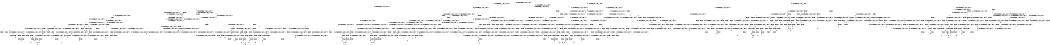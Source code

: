 digraph BCG {
size = "7, 10.5";
center = TRUE;
node [shape = circle];
0 [peripheries = 2];
0 -> 1 [label = "EX !0 !ATOMIC_EXCH_BRANCH (2, +1, TRUE, +0, 2, TRUE) !{0}"];
0 -> 2 [label = "EX !2 !ATOMIC_EXCH_BRANCH (1, +0, FALSE, +0, 1, TRUE) !{0}"];
0 -> 3 [label = "EX !1 !ATOMIC_EXCH_BRANCH (1, +1, TRUE, +0, 2, TRUE) !{0}"];
0 -> 4 [label = "EX !0 !ATOMIC_EXCH_BRANCH (2, +1, TRUE, +0, 2, TRUE) !{0}"];
1 -> 5 [label = "EX !2 !ATOMIC_EXCH_BRANCH (1, +0, FALSE, +0, 1, TRUE) !{0}"];
1 -> 6 [label = "EX !1 !ATOMIC_EXCH_BRANCH (1, +1, TRUE, +0, 2, TRUE) !{0}"];
1 -> 7 [label = "TERMINATE !0"];
2 -> 2 [label = "EX !2 !ATOMIC_EXCH_BRANCH (1, +0, FALSE, +0, 1, TRUE) !{0, 2}"];
2 -> 8 [label = "EX !0 !ATOMIC_EXCH_BRANCH (2, +1, TRUE, +0, 2, TRUE) !{0, 2}"];
2 -> 9 [label = "EX !1 !ATOMIC_EXCH_BRANCH (1, +1, TRUE, +0, 2, TRUE) !{0, 2}"];
2 -> 10 [label = "EX !0 !ATOMIC_EXCH_BRANCH (2, +1, TRUE, +0, 2, TRUE) !{0, 2}"];
3 -> 11 [label = "EX !0 !ATOMIC_EXCH_BRANCH (2, +1, TRUE, +0, 2, TRUE) !{0, 1}"];
3 -> 12 [label = "EX !2 !ATOMIC_EXCH_BRANCH (1, +0, FALSE, +0, 1, FALSE) !{0, 1}"];
3 -> 13 [label = "TERMINATE !1"];
3 -> 14 [label = "EX !0 !ATOMIC_EXCH_BRANCH (2, +1, TRUE, +0, 2, TRUE) !{0, 1}"];
4 -> 15 [label = "EX !2 !ATOMIC_EXCH_BRANCH (1, +0, FALSE, +0, 1, TRUE) !{0}"];
4 -> 16 [label = "EX !1 !ATOMIC_EXCH_BRANCH (1, +1, TRUE, +0, 2, TRUE) !{0}"];
4 -> 17 [label = "TERMINATE !0"];
5 -> 5 [label = "EX !2 !ATOMIC_EXCH_BRANCH (1, +0, FALSE, +0, 1, TRUE) !{0, 2}"];
5 -> 18 [label = "EX !1 !ATOMIC_EXCH_BRANCH (1, +1, TRUE, +0, 2, TRUE) !{0, 2}"];
5 -> 19 [label = "TERMINATE !0"];
6 -> 20 [label = "EX !2 !ATOMIC_EXCH_BRANCH (1, +0, FALSE, +0, 1, FALSE) !{0, 1}"];
6 -> 21 [label = "TERMINATE !0"];
6 -> 22 [label = "TERMINATE !1"];
7 -> 23 [label = "EX !1 !ATOMIC_EXCH_BRANCH (1, +1, TRUE, +0, 2, TRUE) !{1}"];
7 -> 24 [label = "EX !2 !ATOMIC_EXCH_BRANCH (1, +0, FALSE, +0, 1, TRUE) !{1}"];
7 -> 25 [label = "EX !1 !ATOMIC_EXCH_BRANCH (1, +1, TRUE, +0, 2, TRUE) !{1}"];
8 -> 5 [label = "EX !2 !ATOMIC_EXCH_BRANCH (1, +0, FALSE, +0, 1, TRUE) !{0, 2}"];
8 -> 18 [label = "EX !1 !ATOMIC_EXCH_BRANCH (1, +1, TRUE, +0, 2, TRUE) !{0, 2}"];
8 -> 19 [label = "TERMINATE !0"];
9 -> 12 [label = "EX !2 !ATOMIC_EXCH_BRANCH (1, +0, FALSE, +0, 1, FALSE) !{0, 1, 2}"];
9 -> 26 [label = "EX !0 !ATOMIC_EXCH_BRANCH (2, +1, TRUE, +0, 2, TRUE) !{0, 1, 2}"];
9 -> 27 [label = "TERMINATE !1"];
9 -> 28 [label = "EX !0 !ATOMIC_EXCH_BRANCH (2, +1, TRUE, +0, 2, TRUE) !{0, 1, 2}"];
10 -> 29 [label = "EX !2 !ATOMIC_EXCH_BRANCH (1, +0, FALSE, +0, 1, TRUE) !{0, 2}"];
10 -> 30 [label = "EX !2 !ATOMIC_EXCH_BRANCH (1, +0, FALSE, +0, 1, TRUE) !{0, 2}"];
10 -> 31 [label = "EX !1 !ATOMIC_EXCH_BRANCH (1, +1, TRUE, +0, 2, TRUE) !{0, 2}"];
10 -> 32 [label = "TERMINATE !0"];
11 -> 20 [label = "EX !2 !ATOMIC_EXCH_BRANCH (1, +0, FALSE, +0, 1, FALSE) !{0, 1}"];
11 -> 21 [label = "TERMINATE !0"];
11 -> 22 [label = "TERMINATE !1"];
12 -> 33 [label = "EX !2 !ATOMIC_EXCH_BRANCH (2, +0, FALSE, +0, 1, TRUE) !{0, 1, 2}"];
12 -> 34 [label = "EX !0 !ATOMIC_EXCH_BRANCH (2, +1, TRUE, +0, 2, TRUE) !{0, 1, 2}"];
12 -> 35 [label = "TERMINATE !1"];
12 -> 36 [label = "EX !0 !ATOMIC_EXCH_BRANCH (2, +1, TRUE, +0, 2, TRUE) !{0, 1, 2}"];
13 -> 37 [label = "EX !0 !ATOMIC_EXCH_BRANCH (2, +1, TRUE, +0, 2, TRUE) !{0}"];
13 -> 38 [label = "EX !2 !ATOMIC_EXCH_BRANCH (1, +0, FALSE, +0, 1, FALSE) !{0}"];
13 -> 39 [label = "EX !0 !ATOMIC_EXCH_BRANCH (2, +1, TRUE, +0, 2, TRUE) !{0}"];
14 -> 40 [label = "EX !2 !ATOMIC_EXCH_BRANCH (1, +0, FALSE, +0, 1, FALSE) !{0, 1}"];
14 -> 41 [label = "TERMINATE !0"];
14 -> 42 [label = "TERMINATE !1"];
15 -> 15 [label = "EX !2 !ATOMIC_EXCH_BRANCH (1, +0, FALSE, +0, 1, TRUE) !{0, 2}"];
15 -> 43 [label = "EX !1 !ATOMIC_EXCH_BRANCH (1, +1, TRUE, +0, 2, TRUE) !{0, 2}"];
15 -> 44 [label = "TERMINATE !0"];
16 -> 45 [label = "EX !2 !ATOMIC_EXCH_BRANCH (1, +0, FALSE, +0, 1, FALSE) !{0, 1}"];
16 -> 46 [label = "TERMINATE !0"];
16 -> 47 [label = "TERMINATE !1"];
17 -> 48 [label = "EX !1 !ATOMIC_EXCH_BRANCH (1, +1, TRUE, +0, 2, TRUE) !{1}"];
17 -> 49 [label = "EX !2 !ATOMIC_EXCH_BRANCH (1, +0, FALSE, +0, 1, TRUE) !{1}"];
18 -> 20 [label = "EX !2 !ATOMIC_EXCH_BRANCH (1, +0, FALSE, +0, 1, FALSE) !{0, 1, 2}"];
18 -> 50 [label = "TERMINATE !0"];
18 -> 51 [label = "TERMINATE !1"];
19 -> 24 [label = "EX !2 !ATOMIC_EXCH_BRANCH (1, +0, FALSE, +0, 1, TRUE) !{1, 2}"];
19 -> 52 [label = "EX !1 !ATOMIC_EXCH_BRANCH (1, +1, TRUE, +0, 2, TRUE) !{1, 2}"];
19 -> 53 [label = "EX !1 !ATOMIC_EXCH_BRANCH (1, +1, TRUE, +0, 2, TRUE) !{1, 2}"];
20 -> 54 [label = "EX !2 !ATOMIC_EXCH_BRANCH (2, +0, FALSE, +0, 1, FALSE) !{0, 1, 2}"];
20 -> 55 [label = "TERMINATE !0"];
20 -> 56 [label = "TERMINATE !1"];
21 -> 57 [label = "EX !2 !ATOMIC_EXCH_BRANCH (1, +0, FALSE, +0, 1, FALSE) !{1}"];
21 -> 58 [label = "TERMINATE !1"];
22 -> 59 [label = "EX !2 !ATOMIC_EXCH_BRANCH (1, +0, FALSE, +0, 1, FALSE) !{0}"];
22 -> 60 [label = "TERMINATE !0"];
23 -> 57 [label = "EX !2 !ATOMIC_EXCH_BRANCH (1, +0, FALSE, +0, 1, FALSE) !{1}"];
23 -> 58 [label = "TERMINATE !1"];
24 -> 24 [label = "EX !2 !ATOMIC_EXCH_BRANCH (1, +0, FALSE, +0, 1, TRUE) !{1, 2}"];
24 -> 52 [label = "EX !1 !ATOMIC_EXCH_BRANCH (1, +1, TRUE, +0, 2, TRUE) !{1, 2}"];
24 -> 53 [label = "EX !1 !ATOMIC_EXCH_BRANCH (1, +1, TRUE, +0, 2, TRUE) !{1, 2}"];
25 -> 61 [label = "EX !2 !ATOMIC_EXCH_BRANCH (1, +0, FALSE, +0, 1, FALSE) !{1}"];
25 -> 62 [label = "TERMINATE !1"];
26 -> 20 [label = "EX !2 !ATOMIC_EXCH_BRANCH (1, +0, FALSE, +0, 1, FALSE) !{0, 1, 2}"];
26 -> 50 [label = "TERMINATE !0"];
26 -> 51 [label = "TERMINATE !1"];
27 -> 38 [label = "EX !2 !ATOMIC_EXCH_BRANCH (1, +0, FALSE, +0, 1, FALSE) !{0, 2}"];
27 -> 63 [label = "EX !0 !ATOMIC_EXCH_BRANCH (2, +1, TRUE, +0, 2, TRUE) !{0, 2}"];
27 -> 64 [label = "EX !0 !ATOMIC_EXCH_BRANCH (2, +1, TRUE, +0, 2, TRUE) !{0, 2}"];
28 -> 65 [label = "EX !2 !ATOMIC_EXCH_BRANCH (1, +0, FALSE, +0, 1, FALSE) !{0, 1, 2}"];
28 -> 66 [label = "TERMINATE !0"];
28 -> 67 [label = "TERMINATE !1"];
29 -> 29 [label = "EX !2 !ATOMIC_EXCH_BRANCH (1, +0, FALSE, +0, 1, TRUE) !{0, 2}"];
29 -> 68 [label = "EX !1 !ATOMIC_EXCH_BRANCH (1, +1, TRUE, +0, 2, TRUE) !{0, 2}"];
29 -> 69 [label = "TERMINATE !0"];
30 -> 29 [label = "EX !2 !ATOMIC_EXCH_BRANCH (1, +0, FALSE, +0, 1, TRUE) !{0, 2}"];
30 -> 30 [label = "EX !2 !ATOMIC_EXCH_BRANCH (1, +0, FALSE, +0, 1, TRUE) !{0, 2}"];
30 -> 31 [label = "EX !1 !ATOMIC_EXCH_BRANCH (1, +1, TRUE, +0, 2, TRUE) !{0, 2}"];
30 -> 32 [label = "TERMINATE !0"];
31 -> 70 [label = "EX !2 !ATOMIC_EXCH_BRANCH (1, +0, FALSE, +0, 1, FALSE) !{0, 1, 2}"];
31 -> 71 [label = "TERMINATE !0"];
31 -> 72 [label = "TERMINATE !1"];
32 -> 73 [label = "EX !2 !ATOMIC_EXCH_BRANCH (1, +0, FALSE, +0, 1, TRUE) !{1, 2}"];
32 -> 74 [label = "EX !1 !ATOMIC_EXCH_BRANCH (1, +1, TRUE, +0, 2, TRUE) !{1, 2}"];
33 -> 12 [label = "EX !2 !ATOMIC_EXCH_BRANCH (1, +0, FALSE, +0, 1, FALSE) !{0, 1, 2}"];
33 -> 26 [label = "EX !0 !ATOMIC_EXCH_BRANCH (2, +1, TRUE, +0, 2, TRUE) !{0, 1, 2}"];
33 -> 27 [label = "TERMINATE !1"];
33 -> 28 [label = "EX !0 !ATOMIC_EXCH_BRANCH (2, +1, TRUE, +0, 2, TRUE) !{0, 1, 2}"];
34 -> 54 [label = "EX !2 !ATOMIC_EXCH_BRANCH (2, +0, FALSE, +0, 1, FALSE) !{0, 1, 2}"];
34 -> 55 [label = "TERMINATE !0"];
34 -> 56 [label = "TERMINATE !1"];
35 -> 75 [label = "EX !2 !ATOMIC_EXCH_BRANCH (2, +0, FALSE, +0, 1, TRUE) !{0, 2}"];
35 -> 76 [label = "EX !0 !ATOMIC_EXCH_BRANCH (2, +1, TRUE, +0, 2, TRUE) !{0, 2}"];
35 -> 77 [label = "EX !0 !ATOMIC_EXCH_BRANCH (2, +1, TRUE, +0, 2, TRUE) !{0, 2}"];
36 -> 78 [label = "EX !2 !ATOMIC_EXCH_BRANCH (2, +0, FALSE, +0, 1, FALSE) !{0, 1, 2}"];
36 -> 79 [label = "TERMINATE !0"];
36 -> 80 [label = "TERMINATE !1"];
37 -> 59 [label = "EX !2 !ATOMIC_EXCH_BRANCH (1, +0, FALSE, +0, 1, FALSE) !{0}"];
37 -> 60 [label = "TERMINATE !0"];
38 -> 75 [label = "EX !2 !ATOMIC_EXCH_BRANCH (2, +0, FALSE, +0, 1, TRUE) !{0, 2}"];
38 -> 76 [label = "EX !0 !ATOMIC_EXCH_BRANCH (2, +1, TRUE, +0, 2, TRUE) !{0, 2}"];
38 -> 77 [label = "EX !0 !ATOMIC_EXCH_BRANCH (2, +1, TRUE, +0, 2, TRUE) !{0, 2}"];
39 -> 81 [label = "EX !2 !ATOMIC_EXCH_BRANCH (1, +0, FALSE, +0, 1, FALSE) !{0}"];
39 -> 82 [label = "TERMINATE !0"];
40 -> 83 [label = "EX !2 !ATOMIC_EXCH_BRANCH (2, +0, FALSE, +0, 1, FALSE) !{0, 1, 2}"];
40 -> 84 [label = "TERMINATE !0"];
40 -> 85 [label = "TERMINATE !1"];
41 -> 86 [label = "EX !2 !ATOMIC_EXCH_BRANCH (1, +0, FALSE, +0, 1, FALSE) !{1}"];
41 -> 87 [label = "TERMINATE !1"];
42 -> 88 [label = "EX !2 !ATOMIC_EXCH_BRANCH (1, +0, FALSE, +0, 1, FALSE) !{0}"];
42 -> 89 [label = "TERMINATE !0"];
43 -> 45 [label = "EX !2 !ATOMIC_EXCH_BRANCH (1, +0, FALSE, +0, 1, FALSE) !{0, 1, 2}"];
43 -> 90 [label = "TERMINATE !0"];
43 -> 91 [label = "TERMINATE !1"];
44 -> 49 [label = "EX !2 !ATOMIC_EXCH_BRANCH (1, +0, FALSE, +0, 1, TRUE) !{1, 2}"];
44 -> 92 [label = "EX !1 !ATOMIC_EXCH_BRANCH (1, +1, TRUE, +0, 2, TRUE) !{1, 2}"];
45 -> 93 [label = "EX !2 !ATOMIC_EXCH_BRANCH (2, +0, FALSE, +0, 1, FALSE) !{0, 1, 2}"];
45 -> 94 [label = "TERMINATE !0"];
45 -> 95 [label = "TERMINATE !1"];
46 -> 96 [label = "EX !2 !ATOMIC_EXCH_BRANCH (1, +0, FALSE, +0, 1, FALSE) !{1}"];
46 -> 97 [label = "TERMINATE !1"];
47 -> 81 [label = "EX !2 !ATOMIC_EXCH_BRANCH (1, +0, FALSE, +0, 1, FALSE) !{0}"];
47 -> 82 [label = "TERMINATE !0"];
48 -> 96 [label = "EX !2 !ATOMIC_EXCH_BRANCH (1, +0, FALSE, +0, 1, FALSE) !{1}"];
48 -> 97 [label = "TERMINATE !1"];
49 -> 49 [label = "EX !2 !ATOMIC_EXCH_BRANCH (1, +0, FALSE, +0, 1, TRUE) !{1, 2}"];
49 -> 92 [label = "EX !1 !ATOMIC_EXCH_BRANCH (1, +1, TRUE, +0, 2, TRUE) !{1, 2}"];
50 -> 57 [label = "EX !2 !ATOMIC_EXCH_BRANCH (1, +0, FALSE, +0, 1, FALSE) !{1, 2}"];
50 -> 98 [label = "TERMINATE !1"];
51 -> 59 [label = "EX !2 !ATOMIC_EXCH_BRANCH (1, +0, FALSE, +0, 1, FALSE) !{0, 2}"];
51 -> 99 [label = "TERMINATE !0"];
52 -> 57 [label = "EX !2 !ATOMIC_EXCH_BRANCH (1, +0, FALSE, +0, 1, FALSE) !{1, 2}"];
52 -> 98 [label = "TERMINATE !1"];
53 -> 100 [label = "EX !2 !ATOMIC_EXCH_BRANCH (1, +0, FALSE, +0, 1, FALSE) !{1, 2}"];
53 -> 101 [label = "EX !2 !ATOMIC_EXCH_BRANCH (1, +0, FALSE, +0, 1, FALSE) !{1, 2}"];
53 -> 102 [label = "TERMINATE !1"];
54 -> 103 [label = "TERMINATE !0"];
54 -> 104 [label = "TERMINATE !2"];
54 -> 105 [label = "TERMINATE !1"];
55 -> 106 [label = "EX !2 !ATOMIC_EXCH_BRANCH (2, +0, FALSE, +0, 1, FALSE) !{1, 2}"];
55 -> 107 [label = "TERMINATE !1"];
56 -> 108 [label = "EX !2 !ATOMIC_EXCH_BRANCH (2, +0, FALSE, +0, 1, FALSE) !{0, 2}"];
56 -> 109 [label = "TERMINATE !0"];
57 -> 106 [label = "EX !2 !ATOMIC_EXCH_BRANCH (2, +0, FALSE, +0, 1, FALSE) !{1, 2}"];
57 -> 107 [label = "TERMINATE !1"];
58 -> 110 [label = "EX !2 !ATOMIC_EXCH_BRANCH (1, +0, FALSE, +0, 1, FALSE) !{2}"];
58 -> 111 [label = "EX !2 !ATOMIC_EXCH_BRANCH (1, +0, FALSE, +0, 1, FALSE) !{2}"];
59 -> 108 [label = "EX !2 !ATOMIC_EXCH_BRANCH (2, +0, FALSE, +0, 1, FALSE) !{0, 2}"];
59 -> 109 [label = "TERMINATE !0"];
60 -> 112 [label = "EX !2 !ATOMIC_EXCH_BRANCH (1, +0, FALSE, +0, 1, FALSE) !{1, 2}"];
61 -> 113 [label = "EX !2 !ATOMIC_EXCH_BRANCH (2, +0, FALSE, +0, 1, FALSE) !{1, 2}"];
61 -> 114 [label = "TERMINATE !1"];
62 -> 115 [label = "EX !2 !ATOMIC_EXCH_BRANCH (1, +0, FALSE, +0, 1, FALSE) !{2}"];
63 -> 59 [label = "EX !2 !ATOMIC_EXCH_BRANCH (1, +0, FALSE, +0, 1, FALSE) !{0, 2}"];
63 -> 99 [label = "TERMINATE !0"];
64 -> 116 [label = "EX !2 !ATOMIC_EXCH_BRANCH (1, +0, FALSE, +0, 1, FALSE) !{0, 2}"];
64 -> 117 [label = "EX !2 !ATOMIC_EXCH_BRANCH (1, +0, FALSE, +0, 1, FALSE) !{0, 2}"];
64 -> 118 [label = "TERMINATE !0"];
65 -> 78 [label = "EX !2 !ATOMIC_EXCH_BRANCH (2, +0, FALSE, +0, 1, FALSE) !{0, 1, 2}"];
65 -> 79 [label = "TERMINATE !0"];
65 -> 80 [label = "TERMINATE !1"];
66 -> 119 [label = "EX !2 !ATOMIC_EXCH_BRANCH (1, +0, FALSE, +0, 1, FALSE) !{1, 2}"];
66 -> 120 [label = "TERMINATE !1"];
67 -> 121 [label = "EX !2 !ATOMIC_EXCH_BRANCH (1, +0, FALSE, +0, 1, FALSE) !{0, 2}"];
67 -> 122 [label = "TERMINATE !0"];
68 -> 123 [label = "EX !2 !ATOMIC_EXCH_BRANCH (1, +0, FALSE, +0, 1, FALSE) !{0, 1, 2}"];
68 -> 124 [label = "TERMINATE !0"];
68 -> 125 [label = "TERMINATE !1"];
69 -> 126 [label = "EX !2 !ATOMIC_EXCH_BRANCH (1, +0, FALSE, +0, 1, TRUE) !{1, 2}"];
69 -> 127 [label = "EX !1 !ATOMIC_EXCH_BRANCH (1, +1, TRUE, +0, 2, TRUE) !{1, 2}"];
70 -> 128 [label = "EX !2 !ATOMIC_EXCH_BRANCH (2, +0, FALSE, +0, 1, FALSE) !{0, 1, 2}"];
70 -> 129 [label = "TERMINATE !0"];
70 -> 130 [label = "TERMINATE !1"];
71 -> 131 [label = "EX !2 !ATOMIC_EXCH_BRANCH (1, +0, FALSE, +0, 1, FALSE) !{1, 2}"];
71 -> 132 [label = "TERMINATE !1"];
72 -> 116 [label = "EX !2 !ATOMIC_EXCH_BRANCH (1, +0, FALSE, +0, 1, FALSE) !{0, 2}"];
72 -> 117 [label = "EX !2 !ATOMIC_EXCH_BRANCH (1, +0, FALSE, +0, 1, FALSE) !{0, 2}"];
72 -> 118 [label = "TERMINATE !0"];
73 -> 73 [label = "EX !2 !ATOMIC_EXCH_BRANCH (1, +0, FALSE, +0, 1, TRUE) !{1, 2}"];
73 -> 74 [label = "EX !1 !ATOMIC_EXCH_BRANCH (1, +1, TRUE, +0, 2, TRUE) !{1, 2}"];
74 -> 131 [label = "EX !2 !ATOMIC_EXCH_BRANCH (1, +0, FALSE, +0, 1, FALSE) !{1, 2}"];
74 -> 132 [label = "TERMINATE !1"];
75 -> 38 [label = "EX !2 !ATOMIC_EXCH_BRANCH (1, +0, FALSE, +0, 1, FALSE) !{0, 2}"];
75 -> 63 [label = "EX !0 !ATOMIC_EXCH_BRANCH (2, +1, TRUE, +0, 2, TRUE) !{0, 2}"];
75 -> 64 [label = "EX !0 !ATOMIC_EXCH_BRANCH (2, +1, TRUE, +0, 2, TRUE) !{0, 2}"];
76 -> 108 [label = "EX !2 !ATOMIC_EXCH_BRANCH (2, +0, FALSE, +0, 1, FALSE) !{0, 2}"];
76 -> 109 [label = "TERMINATE !0"];
77 -> 133 [label = "EX !2 !ATOMIC_EXCH_BRANCH (2, +0, FALSE, +0, 1, FALSE) !{0, 2}"];
77 -> 134 [label = "EX !2 !ATOMIC_EXCH_BRANCH (2, +0, FALSE, +0, 1, FALSE) !{0, 2}"];
77 -> 135 [label = "TERMINATE !0"];
78 -> 136 [label = "TERMINATE !0"];
78 -> 137 [label = "TERMINATE !2"];
78 -> 138 [label = "TERMINATE !1"];
79 -> 139 [label = "EX !2 !ATOMIC_EXCH_BRANCH (2, +0, FALSE, +0, 1, FALSE) !{1, 2}"];
79 -> 140 [label = "TERMINATE !1"];
80 -> 141 [label = "EX !2 !ATOMIC_EXCH_BRANCH (2, +0, FALSE, +0, 1, FALSE) !{0, 2}"];
80 -> 142 [label = "TERMINATE !0"];
81 -> 143 [label = "EX !2 !ATOMIC_EXCH_BRANCH (2, +0, FALSE, +0, 1, FALSE) !{0, 2}"];
81 -> 144 [label = "TERMINATE !0"];
82 -> 145 [label = "EX !2 !ATOMIC_EXCH_BRANCH (1, +0, FALSE, +0, 1, FALSE) !{1, 2}"];
83 -> 146 [label = "TERMINATE !0"];
83 -> 147 [label = "TERMINATE !2"];
83 -> 148 [label = "TERMINATE !1"];
84 -> 149 [label = "EX !2 !ATOMIC_EXCH_BRANCH (2, +0, FALSE, +0, 1, FALSE) !{1, 2}"];
84 -> 150 [label = "TERMINATE !1"];
85 -> 151 [label = "EX !2 !ATOMIC_EXCH_BRANCH (2, +0, FALSE, +0, 1, FALSE) !{0, 2}"];
85 -> 152 [label = "TERMINATE !0"];
86 -> 149 [label = "EX !2 !ATOMIC_EXCH_BRANCH (2, +0, FALSE, +0, 1, FALSE) !{1, 2}"];
86 -> 150 [label = "TERMINATE !1"];
87 -> 153 [label = "EX !2 !ATOMIC_EXCH_BRANCH (1, +0, FALSE, +0, 1, FALSE) !{2}"];
88 -> 151 [label = "EX !2 !ATOMIC_EXCH_BRANCH (2, +0, FALSE, +0, 1, FALSE) !{0, 2}"];
88 -> 152 [label = "TERMINATE !0"];
89 -> 154 [label = "EX !2 !ATOMIC_EXCH_BRANCH (1, +0, FALSE, +0, 1, FALSE) !{1, 2}"];
90 -> 96 [label = "EX !2 !ATOMIC_EXCH_BRANCH (1, +0, FALSE, +0, 1, FALSE) !{1, 2}"];
90 -> 155 [label = "TERMINATE !1"];
91 -> 81 [label = "EX !2 !ATOMIC_EXCH_BRANCH (1, +0, FALSE, +0, 1, FALSE) !{0, 2}"];
91 -> 156 [label = "TERMINATE !0"];
92 -> 96 [label = "EX !2 !ATOMIC_EXCH_BRANCH (1, +0, FALSE, +0, 1, FALSE) !{1, 2}"];
92 -> 155 [label = "TERMINATE !1"];
93 -> 157 [label = "TERMINATE !0"];
93 -> 158 [label = "TERMINATE !2"];
93 -> 159 [label = "TERMINATE !1"];
94 -> 160 [label = "EX !2 !ATOMIC_EXCH_BRANCH (2, +0, FALSE, +0, 1, FALSE) !{1, 2}"];
94 -> 161 [label = "TERMINATE !1"];
95 -> 143 [label = "EX !2 !ATOMIC_EXCH_BRANCH (2, +0, FALSE, +0, 1, FALSE) !{0, 2}"];
95 -> 144 [label = "TERMINATE !0"];
96 -> 160 [label = "EX !2 !ATOMIC_EXCH_BRANCH (2, +0, FALSE, +0, 1, FALSE) !{1, 2}"];
96 -> 161 [label = "TERMINATE !1"];
97 -> 162 [label = "EX !2 !ATOMIC_EXCH_BRANCH (1, +0, FALSE, +0, 1, FALSE) !{2}"];
98 -> 110 [label = "EX !2 !ATOMIC_EXCH_BRANCH (1, +0, FALSE, +0, 1, FALSE) !{2}"];
98 -> 111 [label = "EX !2 !ATOMIC_EXCH_BRANCH (1, +0, FALSE, +0, 1, FALSE) !{2}"];
99 -> 112 [label = "EX !2 !ATOMIC_EXCH_BRANCH (1, +0, FALSE, +0, 1, FALSE) !{1, 2}"];
100 -> 163 [label = "EX !2 !ATOMIC_EXCH_BRANCH (2, +0, FALSE, +0, 1, FALSE) !{1, 2}"];
100 -> 164 [label = "TERMINATE !1"];
101 -> 163 [label = "EX !2 !ATOMIC_EXCH_BRANCH (2, +0, FALSE, +0, 1, FALSE) !{1, 2}"];
101 -> 165 [label = "EX !2 !ATOMIC_EXCH_BRANCH (2, +0, FALSE, +0, 1, FALSE) !{1, 2}"];
101 -> 166 [label = "TERMINATE !1"];
102 -> 167 [label = "EX !2 !ATOMIC_EXCH_BRANCH (1, +0, FALSE, +0, 1, FALSE) !{2}"];
103 -> 168 [label = "TERMINATE !2"];
103 -> 169 [label = "TERMINATE !1"];
104 -> 170 [label = "TERMINATE !0"];
104 -> 171 [label = "TERMINATE !1"];
105 -> 172 [label = "TERMINATE !0"];
105 -> 173 [label = "TERMINATE !2"];
106 -> 168 [label = "TERMINATE !2"];
106 -> 169 [label = "TERMINATE !1"];
107 -> 174 [label = "EX !2 !ATOMIC_EXCH_BRANCH (2, +0, FALSE, +0, 1, FALSE) !{2}"];
107 -> 175 [label = "EX !2 !ATOMIC_EXCH_BRANCH (2, +0, FALSE, +0, 1, FALSE) !{2}"];
108 -> 172 [label = "TERMINATE !0"];
108 -> 173 [label = "TERMINATE !2"];
109 -> 176 [label = "EX !2 !ATOMIC_EXCH_BRANCH (2, +0, FALSE, +0, 1, FALSE) !{1, 2}"];
110 -> 174 [label = "EX !2 !ATOMIC_EXCH_BRANCH (2, +0, FALSE, +0, 1, FALSE) !{2}"];
110 -> 175 [label = "EX !2 !ATOMIC_EXCH_BRANCH (2, +0, FALSE, +0, 1, FALSE) !{2}"];
111 -> 175 [label = "EX !2 !ATOMIC_EXCH_BRANCH (2, +0, FALSE, +0, 1, FALSE) !{2}"];
112 -> 176 [label = "EX !2 !ATOMIC_EXCH_BRANCH (2, +0, FALSE, +0, 1, FALSE) !{1, 2}"];
113 -> 177 [label = "TERMINATE !2"];
113 -> 178 [label = "TERMINATE !1"];
114 -> 179 [label = "EX !2 !ATOMIC_EXCH_BRANCH (2, +0, FALSE, +0, 1, FALSE) !{2}"];
115 -> 179 [label = "EX !2 !ATOMIC_EXCH_BRANCH (2, +0, FALSE, +0, 1, FALSE) !{2}"];
116 -> 133 [label = "EX !2 !ATOMIC_EXCH_BRANCH (2, +0, FALSE, +0, 1, FALSE) !{0, 2}"];
116 -> 180 [label = "TERMINATE !0"];
117 -> 133 [label = "EX !2 !ATOMIC_EXCH_BRANCH (2, +0, FALSE, +0, 1, FALSE) !{0, 2}"];
117 -> 134 [label = "EX !2 !ATOMIC_EXCH_BRANCH (2, +0, FALSE, +0, 1, FALSE) !{0, 2}"];
117 -> 135 [label = "TERMINATE !0"];
118 -> 181 [label = "EX !2 !ATOMIC_EXCH_BRANCH (1, +0, FALSE, +0, 1, FALSE) !{1, 2}"];
119 -> 139 [label = "EX !2 !ATOMIC_EXCH_BRANCH (2, +0, FALSE, +0, 1, FALSE) !{1, 2}"];
119 -> 140 [label = "TERMINATE !1"];
120 -> 182 [label = "EX !2 !ATOMIC_EXCH_BRANCH (1, +0, FALSE, +0, 1, FALSE) !{2}"];
121 -> 141 [label = "EX !2 !ATOMIC_EXCH_BRANCH (2, +0, FALSE, +0, 1, FALSE) !{0, 2}"];
121 -> 142 [label = "TERMINATE !0"];
122 -> 183 [label = "EX !2 !ATOMIC_EXCH_BRANCH (1, +0, FALSE, +0, 1, FALSE) !{1, 2}"];
123 -> 184 [label = "EX !2 !ATOMIC_EXCH_BRANCH (2, +0, FALSE, +0, 1, FALSE) !{0, 1, 2}"];
123 -> 185 [label = "TERMINATE !0"];
123 -> 186 [label = "TERMINATE !1"];
124 -> 187 [label = "EX !2 !ATOMIC_EXCH_BRANCH (1, +0, FALSE, +0, 1, FALSE) !{1, 2}"];
124 -> 188 [label = "TERMINATE !1"];
125 -> 116 [label = "EX !2 !ATOMIC_EXCH_BRANCH (1, +0, FALSE, +0, 1, FALSE) !{0, 2}"];
125 -> 189 [label = "TERMINATE !0"];
126 -> 126 [label = "EX !2 !ATOMIC_EXCH_BRANCH (1, +0, FALSE, +0, 1, TRUE) !{1, 2}"];
126 -> 127 [label = "EX !1 !ATOMIC_EXCH_BRANCH (1, +1, TRUE, +0, 2, TRUE) !{1, 2}"];
127 -> 187 [label = "EX !2 !ATOMIC_EXCH_BRANCH (1, +0, FALSE, +0, 1, FALSE) !{1, 2}"];
127 -> 188 [label = "TERMINATE !1"];
128 -> 190 [label = "TERMINATE !0"];
128 -> 191 [label = "TERMINATE !2"];
128 -> 192 [label = "TERMINATE !1"];
129 -> 193 [label = "EX !2 !ATOMIC_EXCH_BRANCH (2, +0, FALSE, +0, 1, FALSE) !{1, 2}"];
129 -> 194 [label = "TERMINATE !1"];
130 -> 133 [label = "EX !2 !ATOMIC_EXCH_BRANCH (2, +0, FALSE, +0, 1, FALSE) !{0, 2}"];
130 -> 134 [label = "EX !2 !ATOMIC_EXCH_BRANCH (2, +0, FALSE, +0, 1, FALSE) !{0, 2}"];
130 -> 135 [label = "TERMINATE !0"];
131 -> 193 [label = "EX !2 !ATOMIC_EXCH_BRANCH (2, +0, FALSE, +0, 1, FALSE) !{1, 2}"];
131 -> 194 [label = "TERMINATE !1"];
132 -> 195 [label = "EX !2 !ATOMIC_EXCH_BRANCH (1, +0, FALSE, +0, 1, FALSE) !{2}"];
133 -> 196 [label = "TERMINATE !0"];
133 -> 197 [label = "TERMINATE !2"];
134 -> 198 [label = "TERMINATE !0"];
134 -> 199 [label = "TERMINATE !2"];
135 -> 200 [label = "EX !2 !ATOMIC_EXCH_BRANCH (2, +0, FALSE, +0, 1, FALSE) !{1, 2}"];
136 -> 201 [label = "TERMINATE !2"];
136 -> 202 [label = "TERMINATE !1"];
137 -> 203 [label = "TERMINATE !0"];
137 -> 204 [label = "TERMINATE !1"];
138 -> 205 [label = "TERMINATE !0"];
138 -> 206 [label = "TERMINATE !2"];
139 -> 201 [label = "TERMINATE !2"];
139 -> 202 [label = "TERMINATE !1"];
140 -> 207 [label = "EX !2 !ATOMIC_EXCH_BRANCH (2, +0, FALSE, +0, 1, FALSE) !{2}"];
141 -> 205 [label = "TERMINATE !0"];
141 -> 206 [label = "TERMINATE !2"];
142 -> 208 [label = "EX !2 !ATOMIC_EXCH_BRANCH (2, +0, FALSE, +0, 1, FALSE) !{1, 2}"];
143 -> 209 [label = "TERMINATE !0"];
143 -> 210 [label = "TERMINATE !2"];
144 -> 211 [label = "EX !2 !ATOMIC_EXCH_BRANCH (2, +0, FALSE, +0, 1, FALSE) !{1, 2}"];
145 -> 211 [label = "EX !2 !ATOMIC_EXCH_BRANCH (2, +0, FALSE, +0, 1, FALSE) !{1, 2}"];
146 -> 212 [label = "TERMINATE !2"];
146 -> 213 [label = "TERMINATE !1"];
147 -> 214 [label = "TERMINATE !0"];
147 -> 215 [label = "TERMINATE !1"];
148 -> 216 [label = "TERMINATE !0"];
148 -> 217 [label = "TERMINATE !2"];
149 -> 212 [label = "TERMINATE !2"];
149 -> 213 [label = "TERMINATE !1"];
150 -> 218 [label = "EX !2 !ATOMIC_EXCH_BRANCH (2, +0, FALSE, +0, 1, FALSE) !{2}"];
151 -> 216 [label = "TERMINATE !0"];
151 -> 217 [label = "TERMINATE !2"];
152 -> 219 [label = "EX !2 !ATOMIC_EXCH_BRANCH (2, +0, FALSE, +0, 1, FALSE) !{1, 2}"];
153 -> 218 [label = "EX !2 !ATOMIC_EXCH_BRANCH (2, +0, FALSE, +0, 1, FALSE) !{2}"];
154 -> 219 [label = "EX !2 !ATOMIC_EXCH_BRANCH (2, +0, FALSE, +0, 1, FALSE) !{1, 2}"];
155 -> 162 [label = "EX !2 !ATOMIC_EXCH_BRANCH (1, +0, FALSE, +0, 1, FALSE) !{2}"];
156 -> 145 [label = "EX !2 !ATOMIC_EXCH_BRANCH (1, +0, FALSE, +0, 1, FALSE) !{1, 2}"];
157 -> 220 [label = "TERMINATE !2"];
157 -> 221 [label = "TERMINATE !1"];
158 -> 222 [label = "TERMINATE !0"];
158 -> 223 [label = "TERMINATE !1"];
159 -> 209 [label = "TERMINATE !0"];
159 -> 210 [label = "TERMINATE !2"];
160 -> 220 [label = "TERMINATE !2"];
160 -> 221 [label = "TERMINATE !1"];
161 -> 224 [label = "EX !2 !ATOMIC_EXCH_BRANCH (2, +0, FALSE, +0, 1, FALSE) !{2}"];
162 -> 224 [label = "EX !2 !ATOMIC_EXCH_BRANCH (2, +0, FALSE, +0, 1, FALSE) !{2}"];
163 -> 225 [label = "TERMINATE !2"];
163 -> 226 [label = "TERMINATE !1"];
164 -> 227 [label = "EX !2 !ATOMIC_EXCH_BRANCH (2, +0, FALSE, +0, 1, FALSE) !{2}"];
165 -> 228 [label = "TERMINATE !2"];
165 -> 229 [label = "TERMINATE !1"];
166 -> 230 [label = "EX !2 !ATOMIC_EXCH_BRANCH (2, +0, FALSE, +0, 1, FALSE) !{2}"];
167 -> 230 [label = "EX !2 !ATOMIC_EXCH_BRANCH (2, +0, FALSE, +0, 1, FALSE) !{2}"];
168 -> 231 [label = "TERMINATE !1"];
169 -> 232 [label = "TERMINATE !2"];
170 -> 231 [label = "TERMINATE !1"];
171 -> 233 [label = "TERMINATE !0"];
172 -> 234 [label = "TERMINATE !2"];
173 -> 233 [label = "TERMINATE !0"];
174 -> 232 [label = "TERMINATE !2"];
175 -> 235 [label = "TERMINATE !2"];
176 -> 234 [label = "TERMINATE !2"];
177 -> 236 [label = "TERMINATE !1"];
178 -> 237 [label = "TERMINATE !2"];
179 -> 237 [label = "TERMINATE !2"];
180 -> 238 [label = "EX !2 !ATOMIC_EXCH_BRANCH (2, +0, FALSE, +0, 1, FALSE) !{1, 2}"];
181 -> 200 [label = "EX !2 !ATOMIC_EXCH_BRANCH (2, +0, FALSE, +0, 1, FALSE) !{1, 2}"];
182 -> 207 [label = "EX !2 !ATOMIC_EXCH_BRANCH (2, +0, FALSE, +0, 1, FALSE) !{2}"];
183 -> 208 [label = "EX !2 !ATOMIC_EXCH_BRANCH (2, +0, FALSE, +0, 1, FALSE) !{1, 2}"];
184 -> 239 [label = "TERMINATE !0"];
184 -> 240 [label = "TERMINATE !2"];
184 -> 241 [label = "TERMINATE !1"];
185 -> 242 [label = "EX !2 !ATOMIC_EXCH_BRANCH (2, +0, FALSE, +0, 1, FALSE) !{1, 2}"];
185 -> 243 [label = "TERMINATE !1"];
186 -> 133 [label = "EX !2 !ATOMIC_EXCH_BRANCH (2, +0, FALSE, +0, 1, FALSE) !{0, 2}"];
186 -> 180 [label = "TERMINATE !0"];
187 -> 242 [label = "EX !2 !ATOMIC_EXCH_BRANCH (2, +0, FALSE, +0, 1, FALSE) !{1, 2}"];
187 -> 243 [label = "TERMINATE !1"];
188 -> 244 [label = "EX !2 !ATOMIC_EXCH_BRANCH (1, +0, FALSE, +0, 1, FALSE) !{2}"];
189 -> 245 [label = "EX !2 !ATOMIC_EXCH_BRANCH (1, +0, FALSE, +0, 1, FALSE) !{1, 2}"];
190 -> 246 [label = "TERMINATE !2"];
190 -> 247 [label = "TERMINATE !1"];
191 -> 248 [label = "TERMINATE !0"];
191 -> 249 [label = "TERMINATE !1"];
192 -> 198 [label = "TERMINATE !0"];
192 -> 199 [label = "TERMINATE !2"];
193 -> 246 [label = "TERMINATE !2"];
193 -> 247 [label = "TERMINATE !1"];
194 -> 250 [label = "EX !2 !ATOMIC_EXCH_BRANCH (2, +0, FALSE, +0, 1, FALSE) !{2}"];
195 -> 250 [label = "EX !2 !ATOMIC_EXCH_BRANCH (2, +0, FALSE, +0, 1, FALSE) !{2}"];
196 -> 251 [label = "TERMINATE !2"];
197 -> 252 [label = "TERMINATE !0"];
198 -> 253 [label = "TERMINATE !2"];
199 -> 254 [label = "TERMINATE !0"];
200 -> 253 [label = "TERMINATE !2"];
201 -> 255 [label = "TERMINATE !1"];
202 -> 256 [label = "TERMINATE !2"];
203 -> 255 [label = "TERMINATE !1"];
204 -> 257 [label = "TERMINATE !0"];
205 -> 258 [label = "TERMINATE !2"];
206 -> 257 [label = "TERMINATE !0"];
207 -> 256 [label = "TERMINATE !2"];
208 -> 258 [label = "TERMINATE !2"];
209 -> 259 [label = "TERMINATE !2"];
210 -> 260 [label = "TERMINATE !0"];
211 -> 259 [label = "TERMINATE !2"];
212 -> 261 [label = "TERMINATE !1"];
213 -> 262 [label = "TERMINATE !2"];
214 -> 261 [label = "TERMINATE !1"];
215 -> 263 [label = "TERMINATE !0"];
216 -> 264 [label = "TERMINATE !2"];
217 -> 263 [label = "TERMINATE !0"];
218 -> 262 [label = "TERMINATE !2"];
219 -> 264 [label = "TERMINATE !2"];
220 -> 265 [label = "TERMINATE !1"];
221 -> 266 [label = "TERMINATE !2"];
222 -> 265 [label = "TERMINATE !1"];
223 -> 260 [label = "TERMINATE !0"];
224 -> 266 [label = "TERMINATE !2"];
225 -> 267 [label = "TERMINATE !1"];
226 -> 268 [label = "TERMINATE !2"];
227 -> 268 [label = "TERMINATE !2"];
228 -> 269 [label = "TERMINATE !1"];
229 -> 270 [label = "TERMINATE !2"];
230 -> 270 [label = "TERMINATE !2"];
231 -> 271 [label = "exit"];
232 -> 271 [label = "exit"];
233 -> 271 [label = "exit"];
234 -> 271 [label = "exit"];
235 -> 272 [label = "exit"];
236 -> 273 [label = "exit"];
237 -> 273 [label = "exit"];
238 -> 251 [label = "TERMINATE !2"];
239 -> 274 [label = "TERMINATE !2"];
239 -> 275 [label = "TERMINATE !1"];
240 -> 276 [label = "TERMINATE !0"];
240 -> 277 [label = "TERMINATE !1"];
241 -> 196 [label = "TERMINATE !0"];
241 -> 197 [label = "TERMINATE !2"];
242 -> 274 [label = "TERMINATE !2"];
242 -> 275 [label = "TERMINATE !1"];
243 -> 278 [label = "EX !2 !ATOMIC_EXCH_BRANCH (2, +0, FALSE, +0, 1, FALSE) !{2}"];
244 -> 278 [label = "EX !2 !ATOMIC_EXCH_BRANCH (2, +0, FALSE, +0, 1, FALSE) !{2}"];
245 -> 238 [label = "EX !2 !ATOMIC_EXCH_BRANCH (2, +0, FALSE, +0, 1, FALSE) !{1, 2}"];
246 -> 279 [label = "TERMINATE !1"];
247 -> 280 [label = "TERMINATE !2"];
248 -> 279 [label = "TERMINATE !1"];
249 -> 254 [label = "TERMINATE !0"];
250 -> 280 [label = "TERMINATE !2"];
251 -> 281 [label = "exit"];
252 -> 281 [label = "exit"];
253 -> 282 [label = "exit"];
254 -> 282 [label = "exit"];
255 -> 283 [label = "exit"];
256 -> 283 [label = "exit"];
257 -> 283 [label = "exit"];
258 -> 283 [label = "exit"];
259 -> 284 [label = "exit"];
260 -> 284 [label = "exit"];
261 -> 285 [label = "exit"];
262 -> 285 [label = "exit"];
263 -> 285 [label = "exit"];
264 -> 285 [label = "exit"];
265 -> 284 [label = "exit"];
266 -> 284 [label = "exit"];
267 -> 286 [label = "exit"];
268 -> 286 [label = "exit"];
269 -> 287 [label = "exit"];
270 -> 287 [label = "exit"];
274 -> 288 [label = "TERMINATE !1"];
275 -> 289 [label = "TERMINATE !2"];
276 -> 288 [label = "TERMINATE !1"];
277 -> 252 [label = "TERMINATE !0"];
278 -> 289 [label = "TERMINATE !2"];
279 -> 282 [label = "exit"];
280 -> 282 [label = "exit"];
288 -> 281 [label = "exit"];
289 -> 281 [label = "exit"];
}
